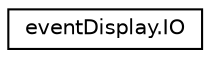 digraph "Graphical Class Hierarchy"
{
 // LATEX_PDF_SIZE
  edge [fontname="Helvetica",fontsize="10",labelfontname="Helvetica",labelfontsize="10"];
  node [fontname="Helvetica",fontsize="10",shape=record];
  rankdir="LR";
  Node0 [label="eventDisplay.IO",height=0.2,width=0.4,color="black", fillcolor="white", style="filled",URL="$classeventDisplay_1_1IO.html",tooltip=" "];
}
